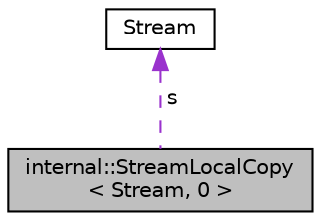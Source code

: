 digraph "internal::StreamLocalCopy&lt; Stream, 0 &gt;"
{
 // LATEX_PDF_SIZE
  edge [fontname="Helvetica",fontsize="10",labelfontname="Helvetica",labelfontsize="10"];
  node [fontname="Helvetica",fontsize="10",shape=record];
  Node1 [label="internal::StreamLocalCopy\l\< Stream, 0 \>",height=0.2,width=0.4,color="black", fillcolor="grey75", style="filled", fontcolor="black",tooltip="Keep reference."];
  Node2 -> Node1 [dir="back",color="darkorchid3",fontsize="10",style="dashed",label=" s" ,fontname="Helvetica"];
  Node2 [label="Stream",height=0.2,width=0.4,color="black", fillcolor="white", style="filled",URL="$classrapidjson_1_1_stream.html",tooltip="Concept for reading and writing characters."];
}

